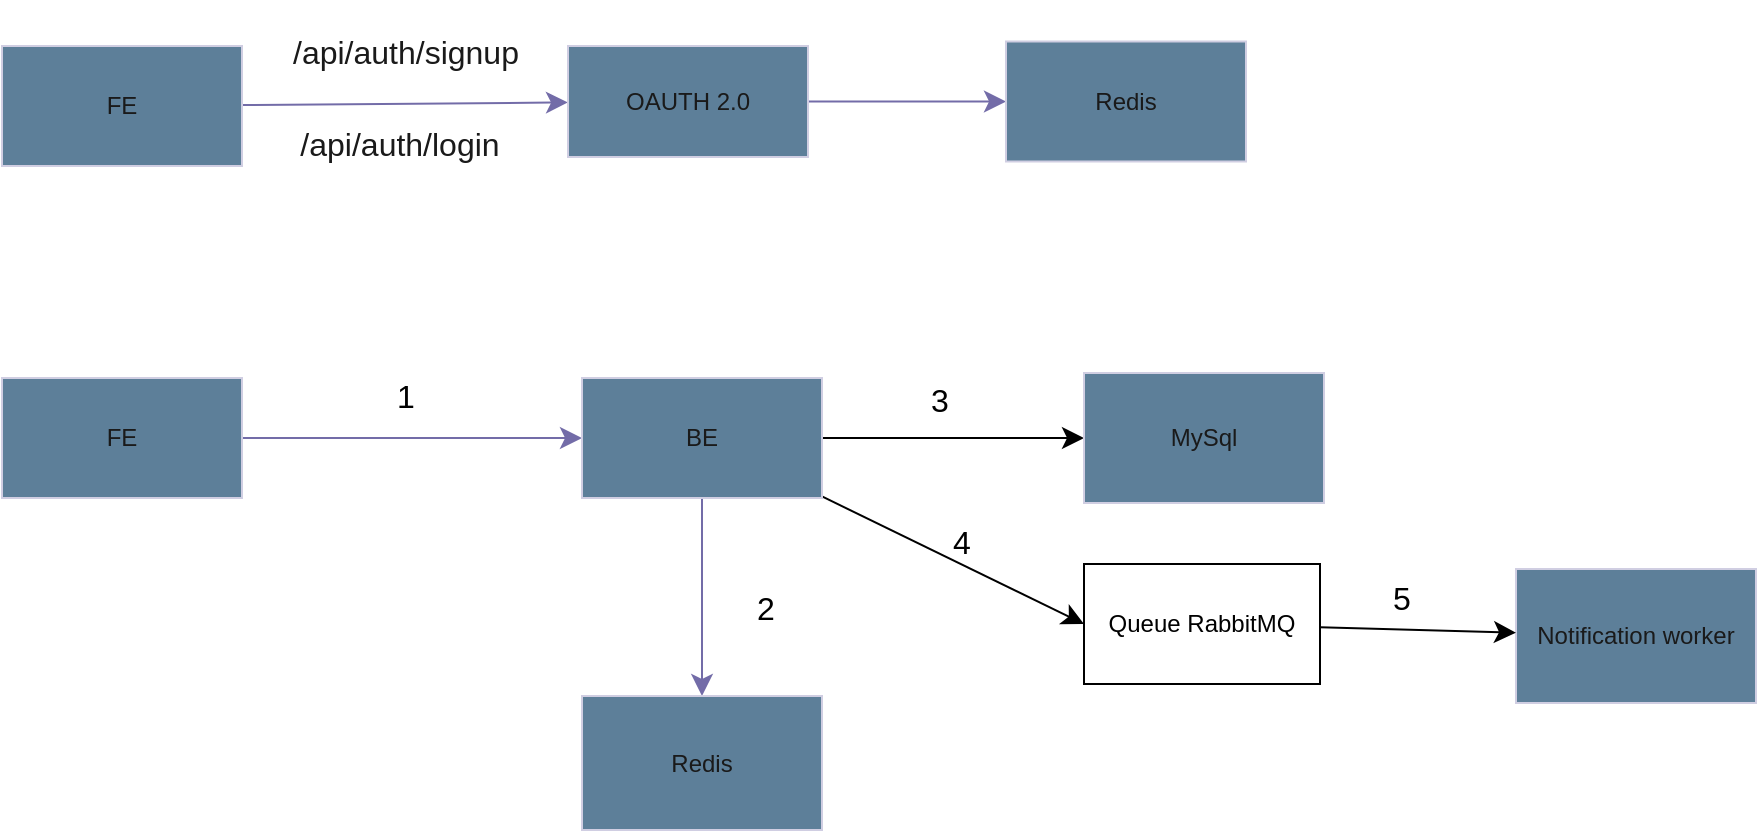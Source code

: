 <mxfile version="24.7.8">
  <diagram name="Login" id="Aik3ECJ7VKw_8JUWcA8D">
    <mxGraphModel dx="1342" dy="1152" grid="0" gridSize="10" guides="1" tooltips="1" connect="1" arrows="1" fold="1" page="0" pageScale="1" pageWidth="827" pageHeight="1169" math="0" shadow="0">
      <root>
        <mxCell id="0" />
        <mxCell id="1" parent="0" />
        <mxCell id="vEJCQPq3aZARxCtG9cWY-3" style="edgeStyle=none;curved=1;rounded=0;orthogonalLoop=1;jettySize=auto;html=1;fontSize=12;startSize=8;endSize=8;labelBackgroundColor=none;strokeColor=#736CA8;fontColor=default;" edge="1" parent="1" source="vEJCQPq3aZARxCtG9cWY-1" target="vEJCQPq3aZARxCtG9cWY-2">
          <mxGeometry relative="1" as="geometry" />
        </mxCell>
        <mxCell id="vEJCQPq3aZARxCtG9cWY-1" value="FE" style="rounded=0;whiteSpace=wrap;html=1;labelBackgroundColor=none;fillColor=#5D7F99;strokeColor=#D0CEE2;fontColor=#1A1A1A;" vertex="1" parent="1">
          <mxGeometry x="-249" y="-375" width="120" height="60" as="geometry" />
        </mxCell>
        <mxCell id="vEJCQPq3aZARxCtG9cWY-6" style="edgeStyle=none;curved=1;rounded=0;orthogonalLoop=1;jettySize=auto;html=1;entryX=0;entryY=0.5;entryDx=0;entryDy=0;fontSize=12;startSize=8;endSize=8;labelBackgroundColor=none;strokeColor=#736CA8;fontColor=default;" edge="1" parent="1" source="vEJCQPq3aZARxCtG9cWY-2" target="vEJCQPq3aZARxCtG9cWY-5">
          <mxGeometry relative="1" as="geometry" />
        </mxCell>
        <mxCell id="vEJCQPq3aZARxCtG9cWY-2" value="OAUTH 2.0" style="rounded=0;whiteSpace=wrap;html=1;labelBackgroundColor=none;fillColor=#5D7F99;strokeColor=#D0CEE2;fontColor=#1A1A1A;" vertex="1" parent="1">
          <mxGeometry x="34" y="-375" width="120" height="55.5" as="geometry" />
        </mxCell>
        <mxCell id="vEJCQPq3aZARxCtG9cWY-4" style="edgeStyle=none;curved=1;rounded=0;orthogonalLoop=1;jettySize=auto;html=1;exitX=0;exitY=0.5;exitDx=0;exitDy=0;fontSize=12;startSize=8;endSize=8;labelBackgroundColor=none;strokeColor=#736CA8;fontColor=default;" edge="1" parent="1" source="vEJCQPq3aZARxCtG9cWY-2" target="vEJCQPq3aZARxCtG9cWY-2">
          <mxGeometry relative="1" as="geometry" />
        </mxCell>
        <mxCell id="vEJCQPq3aZARxCtG9cWY-5" value="Redis" style="rounded=0;whiteSpace=wrap;html=1;labelBackgroundColor=none;fillColor=#5D7F99;strokeColor=#D0CEE2;fontColor=#1A1A1A;" vertex="1" parent="1">
          <mxGeometry x="253" y="-377.25" width="120" height="60" as="geometry" />
        </mxCell>
        <mxCell id="vEJCQPq3aZARxCtG9cWY-8" value="/api/auth/signup" style="text;html=1;align=center;verticalAlign=middle;whiteSpace=wrap;rounded=0;fontSize=16;labelBackgroundColor=none;fontColor=#1A1A1A;" vertex="1" parent="1">
          <mxGeometry x="-115" y="-398" width="136" height="51" as="geometry" />
        </mxCell>
        <mxCell id="vEJCQPq3aZARxCtG9cWY-14" style="edgeStyle=none;curved=1;rounded=0;orthogonalLoop=1;jettySize=auto;html=1;fontSize=12;startSize=8;endSize=8;labelBackgroundColor=none;strokeColor=#736CA8;fontColor=default;" edge="1" parent="1" source="vEJCQPq3aZARxCtG9cWY-11" target="vEJCQPq3aZARxCtG9cWY-13">
          <mxGeometry relative="1" as="geometry" />
        </mxCell>
        <mxCell id="vEJCQPq3aZARxCtG9cWY-11" value="FE" style="rounded=0;whiteSpace=wrap;html=1;labelBackgroundColor=none;fillColor=#5D7F99;strokeColor=#D0CEE2;fontColor=#1A1A1A;" vertex="1" parent="1">
          <mxGeometry x="-249" y="-209" width="120" height="60" as="geometry" />
        </mxCell>
        <mxCell id="vEJCQPq3aZARxCtG9cWY-12" value="/api/auth/login" style="text;html=1;align=center;verticalAlign=middle;whiteSpace=wrap;rounded=0;fontSize=16;labelBackgroundColor=none;fontColor=#1A1A1A;" vertex="1" parent="1">
          <mxGeometry x="-118" y="-352" width="136" height="51" as="geometry" />
        </mxCell>
        <mxCell id="vEJCQPq3aZARxCtG9cWY-17" style="edgeStyle=none;curved=1;rounded=0;orthogonalLoop=1;jettySize=auto;html=1;fontSize=12;startSize=8;endSize=8;labelBackgroundColor=none;strokeColor=#736CA8;fontColor=default;" edge="1" parent="1" source="vEJCQPq3aZARxCtG9cWY-13" target="vEJCQPq3aZARxCtG9cWY-16">
          <mxGeometry relative="1" as="geometry" />
        </mxCell>
        <mxCell id="vEJCQPq3aZARxCtG9cWY-23" style="edgeStyle=none;curved=1;rounded=0;orthogonalLoop=1;jettySize=auto;html=1;fontSize=12;startSize=8;endSize=8;" edge="1" parent="1" source="vEJCQPq3aZARxCtG9cWY-13" target="vEJCQPq3aZARxCtG9cWY-19">
          <mxGeometry relative="1" as="geometry" />
        </mxCell>
        <mxCell id="vEJCQPq3aZARxCtG9cWY-24" style="edgeStyle=none;curved=1;rounded=0;orthogonalLoop=1;jettySize=auto;html=1;entryX=0;entryY=0.5;entryDx=0;entryDy=0;fontSize=12;startSize=8;endSize=8;" edge="1" parent="1" source="vEJCQPq3aZARxCtG9cWY-13" target="vEJCQPq3aZARxCtG9cWY-22">
          <mxGeometry relative="1" as="geometry" />
        </mxCell>
        <mxCell id="vEJCQPq3aZARxCtG9cWY-13" value="BE" style="rounded=0;whiteSpace=wrap;html=1;labelBackgroundColor=none;fillColor=#5D7F99;strokeColor=#D0CEE2;fontColor=#1A1A1A;" vertex="1" parent="1">
          <mxGeometry x="41" y="-209" width="120" height="60" as="geometry" />
        </mxCell>
        <mxCell id="vEJCQPq3aZARxCtG9cWY-16" value="Redis" style="rounded=0;whiteSpace=wrap;html=1;labelBackgroundColor=none;fillColor=#5D7F99;strokeColor=#D0CEE2;fontColor=#1A1A1A;" vertex="1" parent="1">
          <mxGeometry x="41" y="-50" width="120" height="67" as="geometry" />
        </mxCell>
        <mxCell id="vEJCQPq3aZARxCtG9cWY-19" value="MySql" style="rounded=0;whiteSpace=wrap;html=1;labelBackgroundColor=none;fillColor=#5D7F99;strokeColor=#D0CEE2;fontColor=#1A1A1A;" vertex="1" parent="1">
          <mxGeometry x="292" y="-211.5" width="120" height="65" as="geometry" />
        </mxCell>
        <mxCell id="vEJCQPq3aZARxCtG9cWY-20" value="Notification worker" style="rounded=0;whiteSpace=wrap;html=1;labelBackgroundColor=none;fillColor=#5D7F99;strokeColor=#D0CEE2;fontColor=#1A1A1A;" vertex="1" parent="1">
          <mxGeometry x="508" y="-113.5" width="120" height="67" as="geometry" />
        </mxCell>
        <mxCell id="vEJCQPq3aZARxCtG9cWY-25" style="edgeStyle=none;curved=1;rounded=0;orthogonalLoop=1;jettySize=auto;html=1;fontSize=12;startSize=8;endSize=8;" edge="1" parent="1" source="vEJCQPq3aZARxCtG9cWY-22" target="vEJCQPq3aZARxCtG9cWY-20">
          <mxGeometry relative="1" as="geometry" />
        </mxCell>
        <mxCell id="vEJCQPq3aZARxCtG9cWY-22" value="Queue RabbitMQ" style="rounded=0;whiteSpace=wrap;html=1;" vertex="1" parent="1">
          <mxGeometry x="292" y="-116" width="118" height="60" as="geometry" />
        </mxCell>
        <mxCell id="vEJCQPq3aZARxCtG9cWY-26" value="1" style="text;html=1;align=center;verticalAlign=middle;whiteSpace=wrap;rounded=0;fontSize=16;" vertex="1" parent="1">
          <mxGeometry x="-77" y="-216" width="60" height="32" as="geometry" />
        </mxCell>
        <mxCell id="vEJCQPq3aZARxCtG9cWY-27" value="2" style="text;html=1;align=center;verticalAlign=middle;whiteSpace=wrap;rounded=0;fontSize=16;" vertex="1" parent="1">
          <mxGeometry x="103" y="-110" width="60" height="32" as="geometry" />
        </mxCell>
        <mxCell id="vEJCQPq3aZARxCtG9cWY-28" value="3" style="text;html=1;align=center;verticalAlign=middle;whiteSpace=wrap;rounded=0;fontSize=16;" vertex="1" parent="1">
          <mxGeometry x="190" y="-212" width="60" height="28" as="geometry" />
        </mxCell>
        <mxCell id="vEJCQPq3aZARxCtG9cWY-29" value="4" style="text;html=1;align=center;verticalAlign=middle;whiteSpace=wrap;rounded=0;fontSize=16;" vertex="1" parent="1">
          <mxGeometry x="201" y="-141.5" width="60" height="28" as="geometry" />
        </mxCell>
        <mxCell id="vEJCQPq3aZARxCtG9cWY-30" value="5" style="text;html=1;align=center;verticalAlign=middle;whiteSpace=wrap;rounded=0;fontSize=16;" vertex="1" parent="1">
          <mxGeometry x="421" y="-113.5" width="60" height="28" as="geometry" />
        </mxCell>
      </root>
    </mxGraphModel>
  </diagram>
</mxfile>
